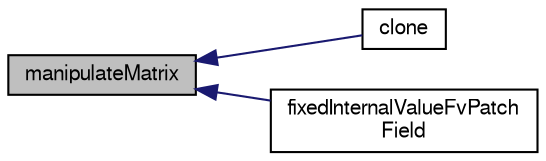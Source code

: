 digraph "manipulateMatrix"
{
  bgcolor="transparent";
  edge [fontname="FreeSans",fontsize="10",labelfontname="FreeSans",labelfontsize="10"];
  node [fontname="FreeSans",fontsize="10",shape=record];
  rankdir="LR";
  Node1035 [label="manipulateMatrix",height=0.2,width=0.4,color="black", fillcolor="grey75", style="filled", fontcolor="black"];
  Node1035 -> Node1036 [dir="back",color="midnightblue",fontsize="10",style="solid",fontname="FreeSans"];
  Node1036 [label="clone",height=0.2,width=0.4,color="black",URL="$a22098.html#a6dfbb046cc414bcb0ee27a1646815537",tooltip="Construct and return a clone setting internal field reference. "];
  Node1035 -> Node1037 [dir="back",color="midnightblue",fontsize="10",style="solid",fontname="FreeSans"];
  Node1037 [label="fixedInternalValueFvPatch\lField",height=0.2,width=0.4,color="black",URL="$a22098.html#a8f5d92dfa377382ce38f16a04cbb32f7",tooltip="Construct from patch, internal field and dictionary. "];
}
